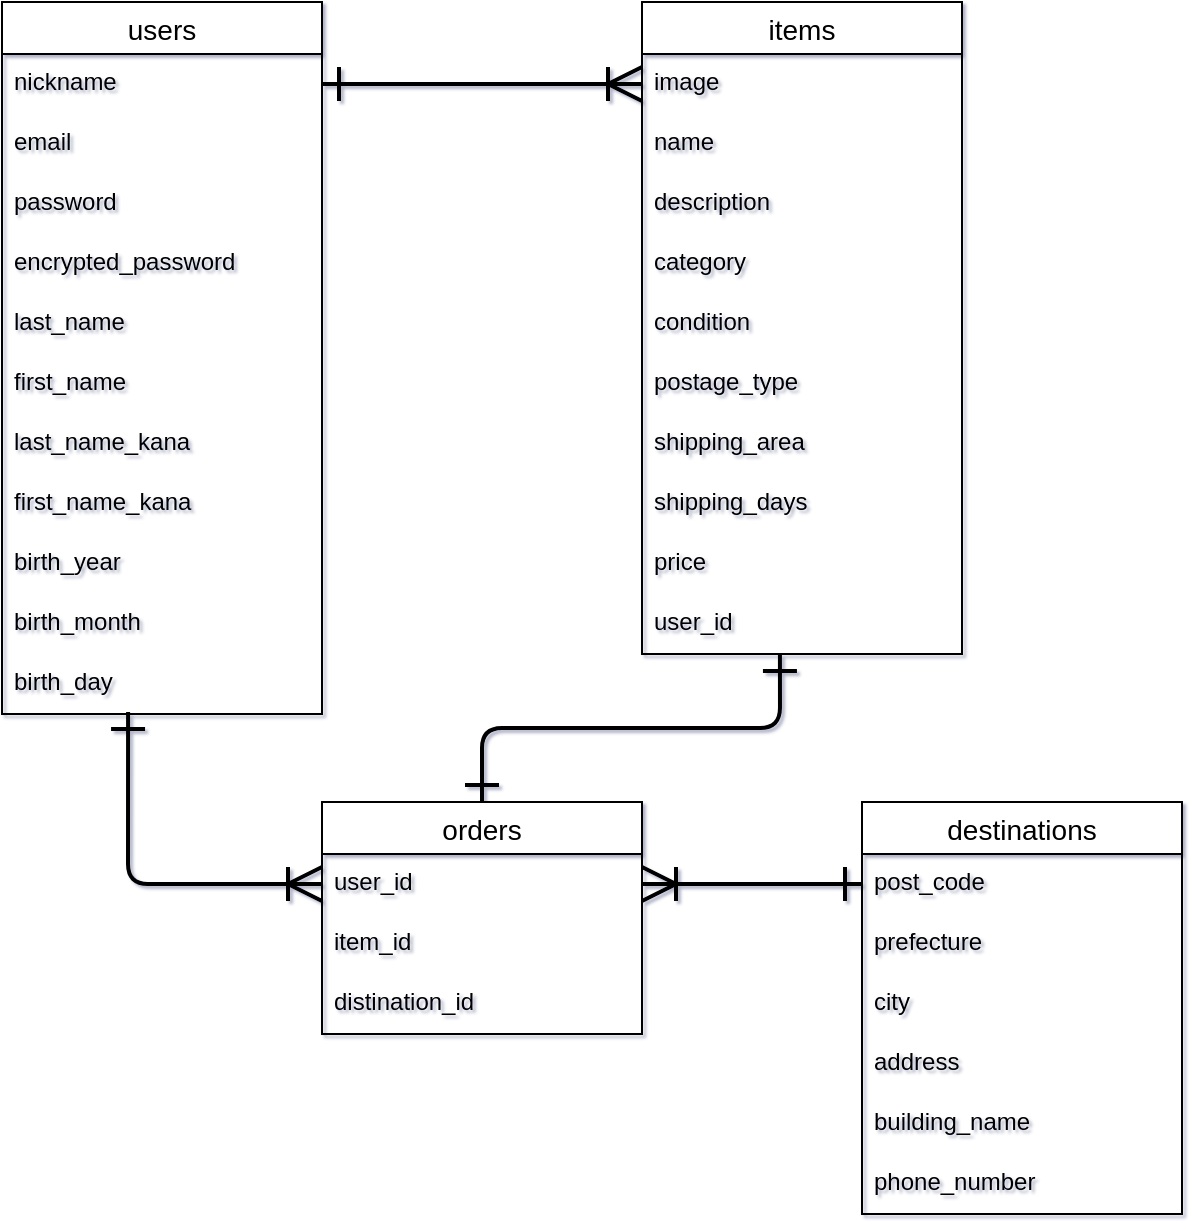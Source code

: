 <mxfile>
    <diagram id="NxkwoIEYeaP_PcojvgI_" name="ページ1">
        <mxGraphModel dx="885" dy="680" grid="0" gridSize="10" guides="0" tooltips="1" connect="1" arrows="1" fold="1" page="1" pageScale="1" pageWidth="827" pageHeight="1169" background="none" math="0" shadow="1">
            <root>
                <mxCell id="0"/>
                <mxCell id="1" parent="0"/>
                <mxCell id="141" value="users" style="swimlane;fontStyle=0;childLayout=stackLayout;horizontal=1;startSize=26;horizontalStack=0;resizeParent=1;resizeParentMax=0;resizeLast=0;collapsible=1;marginBottom=0;align=center;fontSize=14;html=0;" parent="1" vertex="1">
                    <mxGeometry x="40" y="80" width="160" height="356" as="geometry"/>
                </mxCell>
                <mxCell id="143" value="nickname" style="text;strokeColor=none;fillColor=none;spacingLeft=4;spacingRight=4;overflow=hidden;rotatable=0;points=[[0,0.5],[1,0.5]];portConstraint=eastwest;fontSize=12;" parent="141" vertex="1">
                    <mxGeometry y="26" width="160" height="30" as="geometry"/>
                </mxCell>
                <mxCell id="145" value="email" style="text;strokeColor=none;fillColor=none;spacingLeft=4;spacingRight=4;overflow=hidden;rotatable=0;points=[[0,0.5],[1,0.5]];portConstraint=eastwest;fontSize=12;" parent="141" vertex="1">
                    <mxGeometry y="56" width="160" height="30" as="geometry"/>
                </mxCell>
                <mxCell id="146" value="password" style="text;strokeColor=none;fillColor=none;spacingLeft=4;spacingRight=4;overflow=hidden;rotatable=0;points=[[0,0.5],[1,0.5]];portConstraint=eastwest;fontSize=12;" parent="141" vertex="1">
                    <mxGeometry y="86" width="160" height="30" as="geometry"/>
                </mxCell>
                <mxCell id="195" value="encrypted_password" style="text;strokeColor=none;fillColor=none;spacingLeft=4;spacingRight=4;overflow=hidden;rotatable=0;points=[[0,0.5],[1,0.5]];portConstraint=eastwest;fontSize=12;" parent="141" vertex="1">
                    <mxGeometry y="116" width="160" height="30" as="geometry"/>
                </mxCell>
                <mxCell id="153" value="last_name" style="text;strokeColor=none;fillColor=none;spacingLeft=4;spacingRight=4;overflow=hidden;rotatable=0;points=[[0,0.5],[1,0.5]];portConstraint=eastwest;fontSize=12;" parent="141" vertex="1">
                    <mxGeometry y="146" width="160" height="30" as="geometry"/>
                </mxCell>
                <mxCell id="144" value="first_name" style="text;strokeColor=none;fillColor=none;spacingLeft=4;spacingRight=4;overflow=hidden;rotatable=0;points=[[0,0.5],[1,0.5]];portConstraint=eastwest;fontSize=12;" parent="141" vertex="1">
                    <mxGeometry y="176" width="160" height="30" as="geometry"/>
                </mxCell>
                <mxCell id="154" value="last_name_kana" style="text;strokeColor=none;fillColor=none;spacingLeft=4;spacingRight=4;overflow=hidden;rotatable=0;points=[[0,0.5],[1,0.5]];portConstraint=eastwest;fontSize=12;" parent="141" vertex="1">
                    <mxGeometry y="206" width="160" height="30" as="geometry"/>
                </mxCell>
                <mxCell id="155" value="first_name_kana" style="text;strokeColor=none;fillColor=none;spacingLeft=4;spacingRight=4;overflow=hidden;rotatable=0;points=[[0,0.5],[1,0.5]];portConstraint=eastwest;fontSize=12;" parent="141" vertex="1">
                    <mxGeometry y="236" width="160" height="30" as="geometry"/>
                </mxCell>
                <mxCell id="156" value="birth_year" style="text;strokeColor=none;fillColor=none;spacingLeft=4;spacingRight=4;overflow=hidden;rotatable=0;points=[[0,0.5],[1,0.5]];portConstraint=eastwest;fontSize=12;" parent="141" vertex="1">
                    <mxGeometry y="266" width="160" height="30" as="geometry"/>
                </mxCell>
                <mxCell id="158" value="birth_month" style="text;strokeColor=none;fillColor=none;spacingLeft=4;spacingRight=4;overflow=hidden;rotatable=0;points=[[0,0.5],[1,0.5]];portConstraint=eastwest;fontSize=12;" parent="141" vertex="1">
                    <mxGeometry y="296" width="160" height="30" as="geometry"/>
                </mxCell>
                <mxCell id="157" value="birth_day" style="text;strokeColor=none;fillColor=none;spacingLeft=4;spacingRight=4;overflow=hidden;rotatable=0;points=[[0,0.5],[1,0.5]];portConstraint=eastwest;fontSize=12;" parent="141" vertex="1">
                    <mxGeometry y="326" width="160" height="30" as="geometry"/>
                </mxCell>
                <mxCell id="159" value="items" style="swimlane;fontStyle=0;childLayout=stackLayout;horizontal=1;startSize=26;horizontalStack=0;resizeParent=1;resizeParentMax=0;resizeLast=0;collapsible=1;marginBottom=0;align=center;fontSize=14;html=0;" parent="1" vertex="1">
                    <mxGeometry x="360" y="80" width="160" height="326" as="geometry"/>
                </mxCell>
                <mxCell id="192" value="image" style="text;strokeColor=none;fillColor=none;spacingLeft=4;spacingRight=4;overflow=hidden;rotatable=0;points=[[0,0.5],[1,0.5]];portConstraint=eastwest;fontSize=12;" parent="159" vertex="1">
                    <mxGeometry y="26" width="160" height="30" as="geometry"/>
                </mxCell>
                <mxCell id="161" value="name" style="text;strokeColor=none;fillColor=none;spacingLeft=4;spacingRight=4;overflow=hidden;rotatable=0;points=[[0,0.5],[1,0.5]];portConstraint=eastwest;fontSize=12;" parent="159" vertex="1">
                    <mxGeometry y="56" width="160" height="30" as="geometry"/>
                </mxCell>
                <mxCell id="162" value="description" style="text;strokeColor=none;fillColor=none;spacingLeft=4;spacingRight=4;overflow=hidden;rotatable=0;points=[[0,0.5],[1,0.5]];portConstraint=eastwest;fontSize=12;" parent="159" vertex="1">
                    <mxGeometry y="86" width="160" height="30" as="geometry"/>
                </mxCell>
                <mxCell id="163" value="category" style="text;strokeColor=none;fillColor=none;spacingLeft=4;spacingRight=4;overflow=hidden;rotatable=0;points=[[0,0.5],[1,0.5]];portConstraint=eastwest;fontSize=12;" parent="159" vertex="1">
                    <mxGeometry y="116" width="160" height="30" as="geometry"/>
                </mxCell>
                <mxCell id="164" value="condition" style="text;strokeColor=none;fillColor=none;spacingLeft=4;spacingRight=4;overflow=hidden;rotatable=0;points=[[0,0.5],[1,0.5]];portConstraint=eastwest;fontSize=12;" parent="159" vertex="1">
                    <mxGeometry y="146" width="160" height="30" as="geometry"/>
                </mxCell>
                <mxCell id="165" value="postage_type" style="text;strokeColor=none;fillColor=none;spacingLeft=4;spacingRight=4;overflow=hidden;rotatable=0;points=[[0,0.5],[1,0.5]];portConstraint=eastwest;fontSize=12;" parent="159" vertex="1">
                    <mxGeometry y="176" width="160" height="30" as="geometry"/>
                </mxCell>
                <mxCell id="166" value="shipping_area" style="text;strokeColor=none;fillColor=none;spacingLeft=4;spacingRight=4;overflow=hidden;rotatable=0;points=[[0,0.5],[1,0.5]];portConstraint=eastwest;fontSize=12;" parent="159" vertex="1">
                    <mxGeometry y="206" width="160" height="30" as="geometry"/>
                </mxCell>
                <mxCell id="167" value="shipping_days" style="text;strokeColor=none;fillColor=none;spacingLeft=4;spacingRight=4;overflow=hidden;rotatable=0;points=[[0,0.5],[1,0.5]];portConstraint=eastwest;fontSize=12;" parent="159" vertex="1">
                    <mxGeometry y="236" width="160" height="30" as="geometry"/>
                </mxCell>
                <mxCell id="168" value="price" style="text;strokeColor=none;fillColor=none;spacingLeft=4;spacingRight=4;overflow=hidden;rotatable=0;points=[[0,0.5],[1,0.5]];portConstraint=eastwest;fontSize=12;" parent="159" vertex="1">
                    <mxGeometry y="266" width="160" height="30" as="geometry"/>
                </mxCell>
                <mxCell id="186" value="user_id" style="text;strokeColor=none;fillColor=none;spacingLeft=4;spacingRight=4;overflow=hidden;rotatable=0;points=[[0,0.5],[1,0.5]];portConstraint=eastwest;fontSize=12;" parent="159" vertex="1">
                    <mxGeometry y="296" width="160" height="30" as="geometry"/>
                </mxCell>
                <mxCell id="171" value="orders" style="swimlane;fontStyle=0;childLayout=stackLayout;horizontal=1;startSize=26;horizontalStack=0;resizeParent=1;resizeParentMax=0;resizeLast=0;collapsible=1;marginBottom=0;align=center;fontSize=14;html=0;" parent="1" vertex="1">
                    <mxGeometry x="200" y="480" width="160" height="116" as="geometry"/>
                </mxCell>
                <mxCell id="188" value="user_id" style="text;strokeColor=none;fillColor=none;spacingLeft=4;spacingRight=4;overflow=hidden;rotatable=0;points=[[0,0.5],[1,0.5]];portConstraint=eastwest;fontSize=12;" parent="171" vertex="1">
                    <mxGeometry y="26" width="160" height="30" as="geometry"/>
                </mxCell>
                <mxCell id="189" value="item_id" style="text;strokeColor=none;fillColor=none;spacingLeft=4;spacingRight=4;overflow=hidden;rotatable=0;points=[[0,0.5],[1,0.5]];portConstraint=eastwest;fontSize=12;" parent="171" vertex="1">
                    <mxGeometry y="56" width="160" height="30" as="geometry"/>
                </mxCell>
                <mxCell id="223" value="distination_id" style="text;strokeColor=none;fillColor=none;spacingLeft=4;spacingRight=4;overflow=hidden;rotatable=0;points=[[0,0.5],[1,0.5]];portConstraint=eastwest;fontSize=12;" vertex="1" parent="171">
                    <mxGeometry y="86" width="160" height="30" as="geometry"/>
                </mxCell>
                <mxCell id="196" value="destinations" style="swimlane;fontStyle=0;childLayout=stackLayout;horizontal=1;startSize=26;horizontalStack=0;resizeParent=1;resizeParentMax=0;resizeLast=0;collapsible=1;marginBottom=0;align=center;fontSize=14;html=0;" parent="1" vertex="1">
                    <mxGeometry x="470" y="480" width="160" height="206" as="geometry"/>
                </mxCell>
                <mxCell id="221" value="post_code" style="text;strokeColor=none;fillColor=none;spacingLeft=4;spacingRight=4;overflow=hidden;rotatable=0;points=[[0,0.5],[1,0.5]];portConstraint=eastwest;fontSize=12;" parent="196" vertex="1">
                    <mxGeometry y="26" width="160" height="30" as="geometry"/>
                </mxCell>
                <mxCell id="202" value="prefecture" style="text;strokeColor=none;fillColor=none;spacingLeft=4;spacingRight=4;overflow=hidden;rotatable=0;points=[[0,0.5],[1,0.5]];portConstraint=eastwest;fontSize=12;" parent="196" vertex="1">
                    <mxGeometry y="56" width="160" height="30" as="geometry"/>
                </mxCell>
                <mxCell id="203" value="city" style="text;strokeColor=none;fillColor=none;spacingLeft=4;spacingRight=4;overflow=hidden;rotatable=0;points=[[0,0.5],[1,0.5]];portConstraint=eastwest;fontSize=12;" parent="196" vertex="1">
                    <mxGeometry y="86" width="160" height="30" as="geometry"/>
                </mxCell>
                <mxCell id="204" value="address" style="text;strokeColor=none;fillColor=none;spacingLeft=4;spacingRight=4;overflow=hidden;rotatable=0;points=[[0,0.5],[1,0.5]];portConstraint=eastwest;fontSize=12;" parent="196" vertex="1">
                    <mxGeometry y="116" width="160" height="30" as="geometry"/>
                </mxCell>
                <mxCell id="205" value="building_name" style="text;strokeColor=none;fillColor=none;spacingLeft=4;spacingRight=4;overflow=hidden;rotatable=0;points=[[0,0.5],[1,0.5]];portConstraint=eastwest;fontSize=12;" parent="196" vertex="1">
                    <mxGeometry y="146" width="160" height="30" as="geometry"/>
                </mxCell>
                <mxCell id="206" value="phone_number" style="text;strokeColor=none;fillColor=none;spacingLeft=4;spacingRight=4;overflow=hidden;rotatable=0;points=[[0,0.5],[1,0.5]];portConstraint=eastwest;fontSize=12;" parent="196" vertex="1">
                    <mxGeometry y="176" width="160" height="30" as="geometry"/>
                </mxCell>
                <mxCell id="209" value="" style="fontSize=12;html=1;endArrow=ERoneToMany;startArrow=ERone;entryX=1;entryY=0.5;entryDx=0;entryDy=0;strokeWidth=2;endSize=14;startSize=14;targetPerimeterSpacing=0;startFill=0;endFill=0;exitX=0;exitY=0.5;exitDx=0;exitDy=0;" parent="1" target="188" edge="1">
                    <mxGeometry width="100" height="100" relative="1" as="geometry">
                        <mxPoint x="470" y="521" as="sourcePoint"/>
                        <mxPoint x="450" y="600" as="targetPoint"/>
                    </mxGeometry>
                </mxCell>
                <mxCell id="217" value="" style="edgeStyle=entityRelationEdgeStyle;fontSize=12;endArrow=ERoneToMany;exitX=1;exitY=0.5;exitDx=0;exitDy=0;entryX=0;entryY=0.5;entryDx=0;entryDy=0;fontStyle=1;labelBackgroundColor=#ffffff;labelBorderColor=none;html=1;spacingTop=-1;strokeWidth=2;endSize=14;startSize=14;startArrow=ERone;startFill=0;" parent="1" source="143" target="192" edge="1">
                    <mxGeometry width="100" height="100" relative="1" as="geometry">
                        <mxPoint x="220" y="270" as="sourcePoint"/>
                        <mxPoint x="370" y="340" as="targetPoint"/>
                    </mxGeometry>
                </mxCell>
                <mxCell id="219" value="" style="fontSize=12;html=1;endArrow=ERoneToMany;startArrow=ERone;exitX=0.394;exitY=0.967;exitDx=0;exitDy=0;edgeStyle=orthogonalEdgeStyle;elbow=vertical;strokeWidth=2;endSize=14;startSize=14;startFill=0;endFill=0;exitPerimeter=0;entryX=0;entryY=0.5;entryDx=0;entryDy=0;" parent="1" source="157" target="188" edge="1">
                    <mxGeometry width="100" height="100" relative="1" as="geometry">
                        <mxPoint x="270" y="510" as="sourcePoint"/>
                        <mxPoint x="200" y="561" as="targetPoint"/>
                        <Array as="points">
                            <mxPoint x="103" y="521"/>
                        </Array>
                    </mxGeometry>
                </mxCell>
                <mxCell id="220" value="" style="edgeStyle=orthogonalEdgeStyle;fontSize=12;html=1;endArrow=ERone;endFill=1;shadow=0;entryX=0.431;entryY=1;entryDx=0;entryDy=0;exitX=0.5;exitY=0;exitDx=0;exitDy=0;strokeWidth=2;startArrow=ERone;startFill=0;endSize=14;startSize=14;entryPerimeter=0;" parent="1" source="171" target="186" edge="1">
                    <mxGeometry width="100" height="100" relative="1" as="geometry">
                        <mxPoint x="350" y="440" as="sourcePoint"/>
                        <mxPoint x="450" y="340" as="targetPoint"/>
                    </mxGeometry>
                </mxCell>
            </root>
        </mxGraphModel>
    </diagram>
</mxfile>